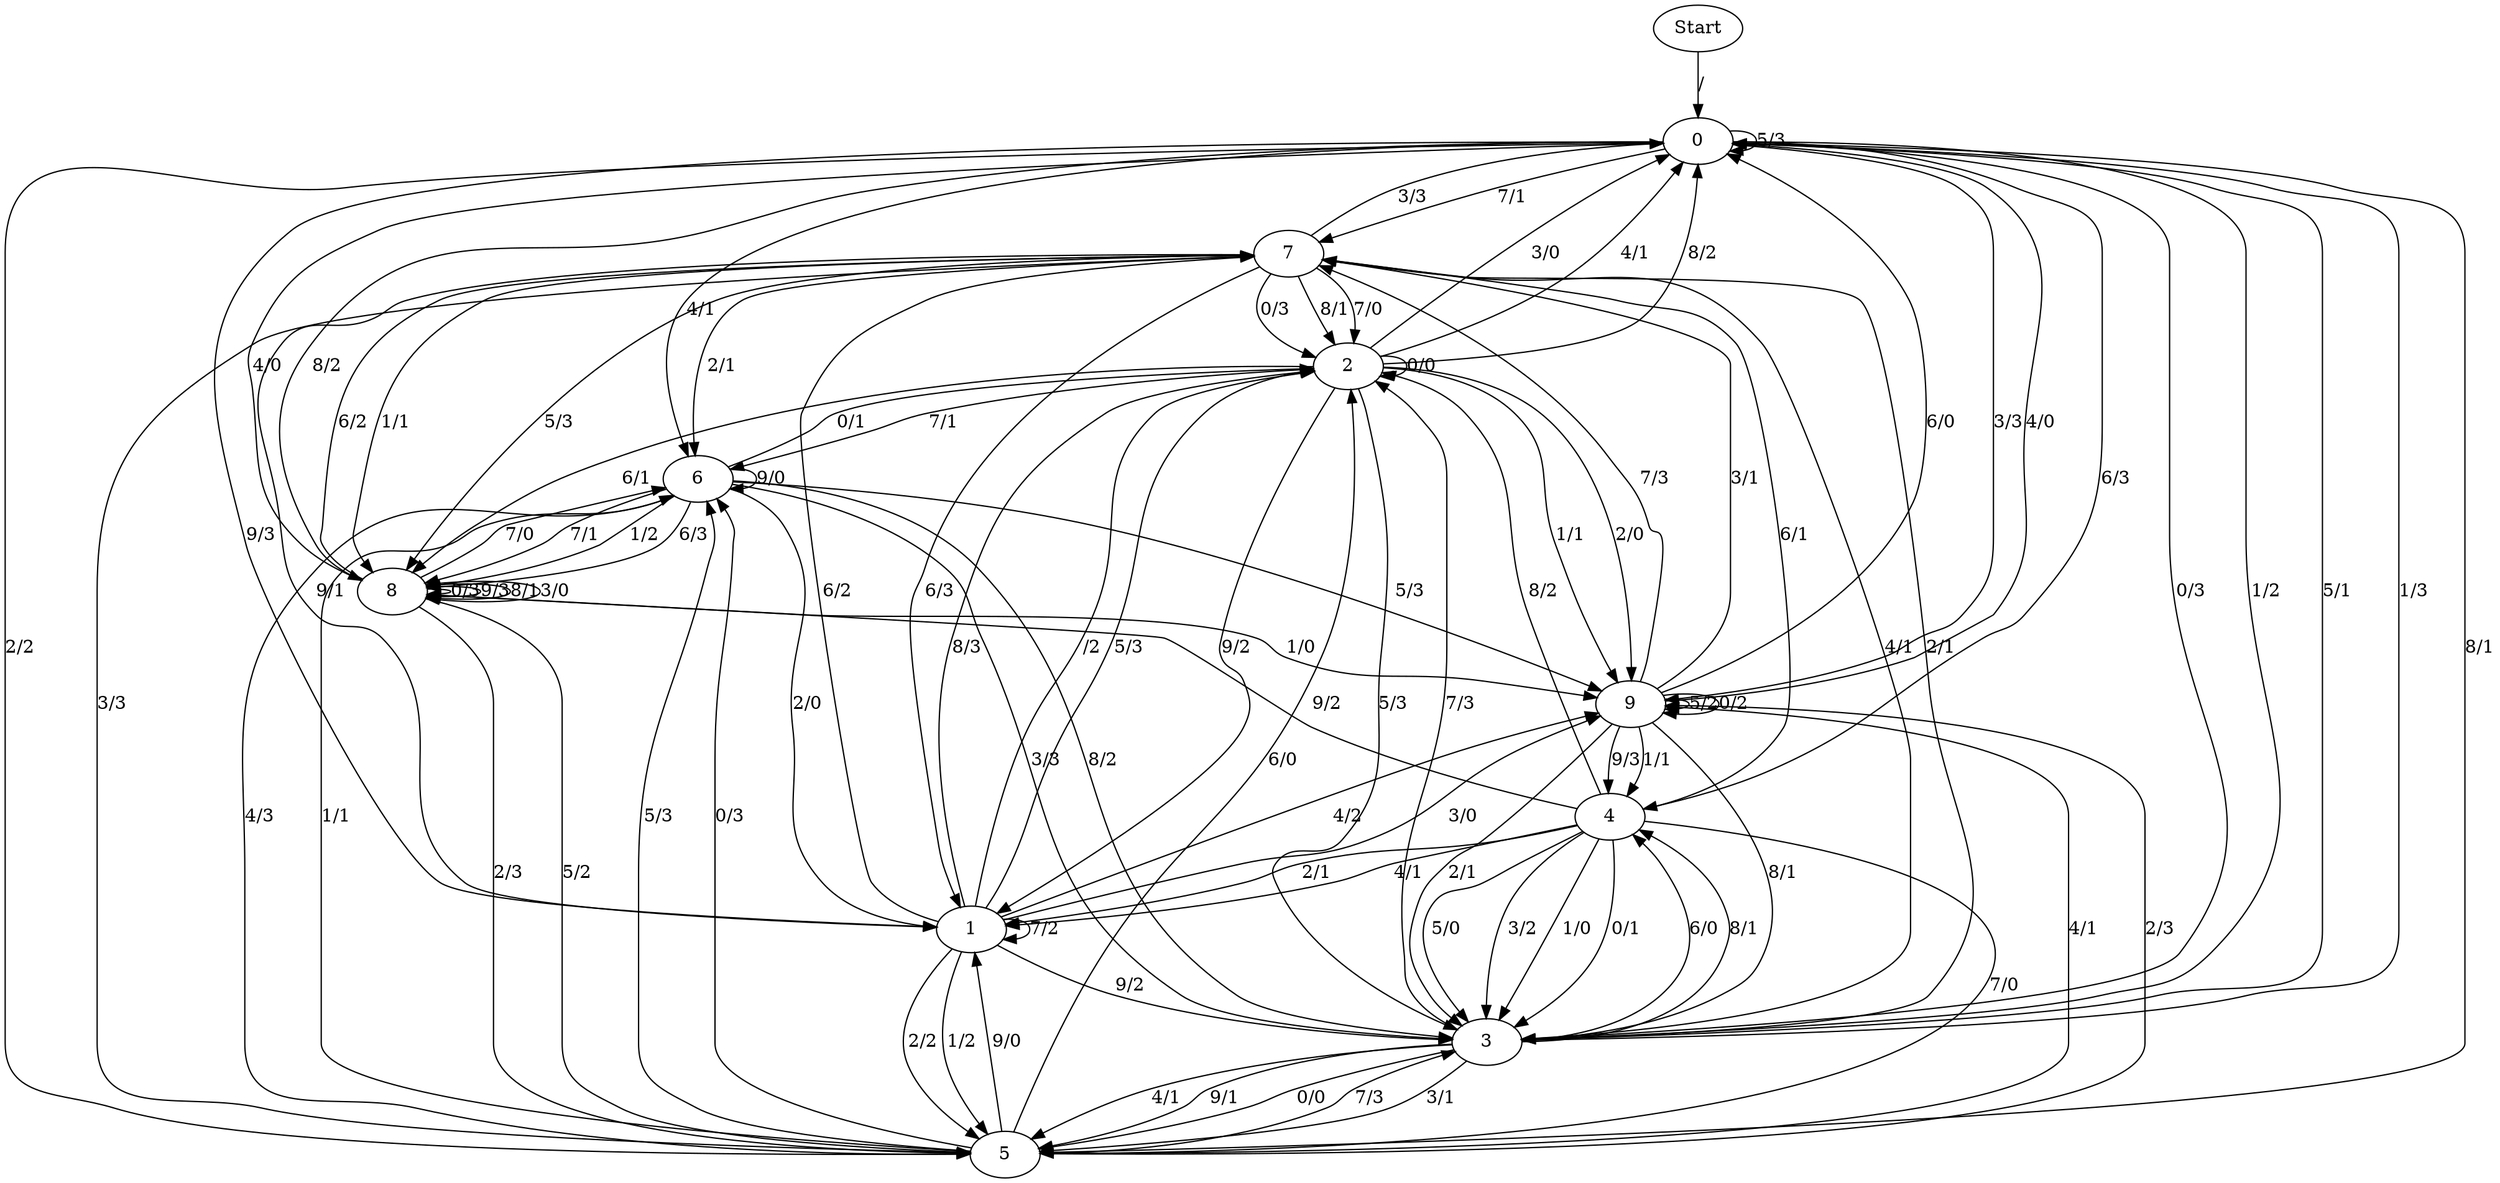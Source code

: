 digraph {
	Start -> 0 [label="/"]
	0 -> 7 [label="7/1"]
	0 -> 8 [label="8/2"]
	0 -> 5 [label="2/2"]
	0 -> 9 [label="3/3"]
	0 -> 3 [label="0/3"]
	0 -> 1 [label="9/3"]
	0 -> 3 [label="1/2"]
	0 -> 0 [label="5/3"]
	0 -> 4 [label="6/3"]
	0 -> 6 [label="4/1"]
	9 -> 9 [label="5/2"]
	9 -> 4 [label="9/3"]
	9 -> 0 [label="4/0"]
	9 -> 9 [label="0/2"]
	9 -> 0 [label="6/0"]
	9 -> 3 [label="8/1"]
	9 -> 3 [label="2/1"]
	9 -> 7 [label="3/1"]
	9 -> 4 [label="1/1"]
	9 -> 7 [label="7/3"]
	3 -> 5 [label="0/0"]
	3 -> 4 [label="6/0"]
	3 -> 7 [label="2/1"]
	3 -> 5 [label="3/1"]
	3 -> 2 [label="7/3"]
	3 -> 5 [label="4/1"]
	3 -> 4 [label="8/1"]
	3 -> 5 [label="9/1"]
	3 -> 0 [label="5/1"]
	3 -> 0 [label="1/3"]
	4 -> 1 [label="2/1"]
	4 -> 8 [label="9/2"]
	4 -> 2 [label="8/2"]
	4 -> 7 [label="6/1"]
	4 -> 1 [label="4/1"]
	4 -> 3 [label="5/0"]
	4 -> 3 [label="3/2"]
	4 -> 3 [label="1/0"]
	4 -> 5 [label="7/0"]
	4 -> 3 [label="0/1"]
	1 -> 7 [label="6/2"]
	1 -> 2 [label="8/3"]
	1 -> 2 [label="/2"]
	1 -> 5 [label="1/2"]
	1 -> 3 [label="9/2"]
	1 -> 2 [label="5/3"]
	1 -> 9 [label="4/2"]
	1 -> 1 [label="7/2"]
	1 -> 9 [label="3/0"]
	1 -> 5 [label="2/2"]
	5 -> 6 [label="1/1"]
	5 -> 3 [label="7/3"]
	5 -> 7 [label="3/3"]
	5 -> 9 [label="4/1"]
	5 -> 2 [label="6/0"]
	5 -> 0 [label="8/1"]
	5 -> 6 [label="5/3"]
	5 -> 9 [label="2/3"]
	5 -> 1 [label="9/0"]
	5 -> 6 [label="0/3"]
	6 -> 8 [label="7/1"]
	6 -> 2 [label="0/1"]
	6 -> 9 [label="5/3"]
	6 -> 5 [label="4/3"]
	6 -> 3 [label="3/3"]
	6 -> 8 [label="1/2"]
	6 -> 1 [label="2/0"]
	6 -> 3 [label="8/2"]
	6 -> 6 [label="9/0"]
	6 -> 8 [label="6/3"]
	8 -> 8 [label="0/3"]
	8 -> 7 [label="6/2"]
	8 -> 8 [label="9/3"]
	8 -> 0 [label="4/0"]
	8 -> 9 [label="1/0"]
	8 -> 8 [label="8/1"]
	8 -> 8 [label="3/0"]
	8 -> 6 [label="7/0"]
	8 -> 5 [label="5/2"]
	8 -> 5 [label="2/3"]
	7 -> 8 [label="1/1"]
	7 -> 3 [label="4/1"]
	7 -> 2 [label="0/3"]
	7 -> 0 [label="3/3"]
	7 -> 2 [label="8/1"]
	7 -> 1 [label="6/3"]
	7 -> 2 [label="7/0"]
	7 -> 1 [label="9/1"]
	7 -> 8 [label="5/3"]
	7 -> 6 [label="2/1"]
	2 -> 2 [label="0/0"]
	2 -> 0 [label="8/2"]
	2 -> 1 [label="9/2"]
	2 -> 0 [label="3/0"]
	2 -> 3 [label="5/3"]
	2 -> 6 [label="7/1"]
	2 -> 9 [label="1/1"]
	2 -> 9 [label="2/0"]
	2 -> 0 [label="4/1"]
	2 -> 8 [label="6/1"]
}